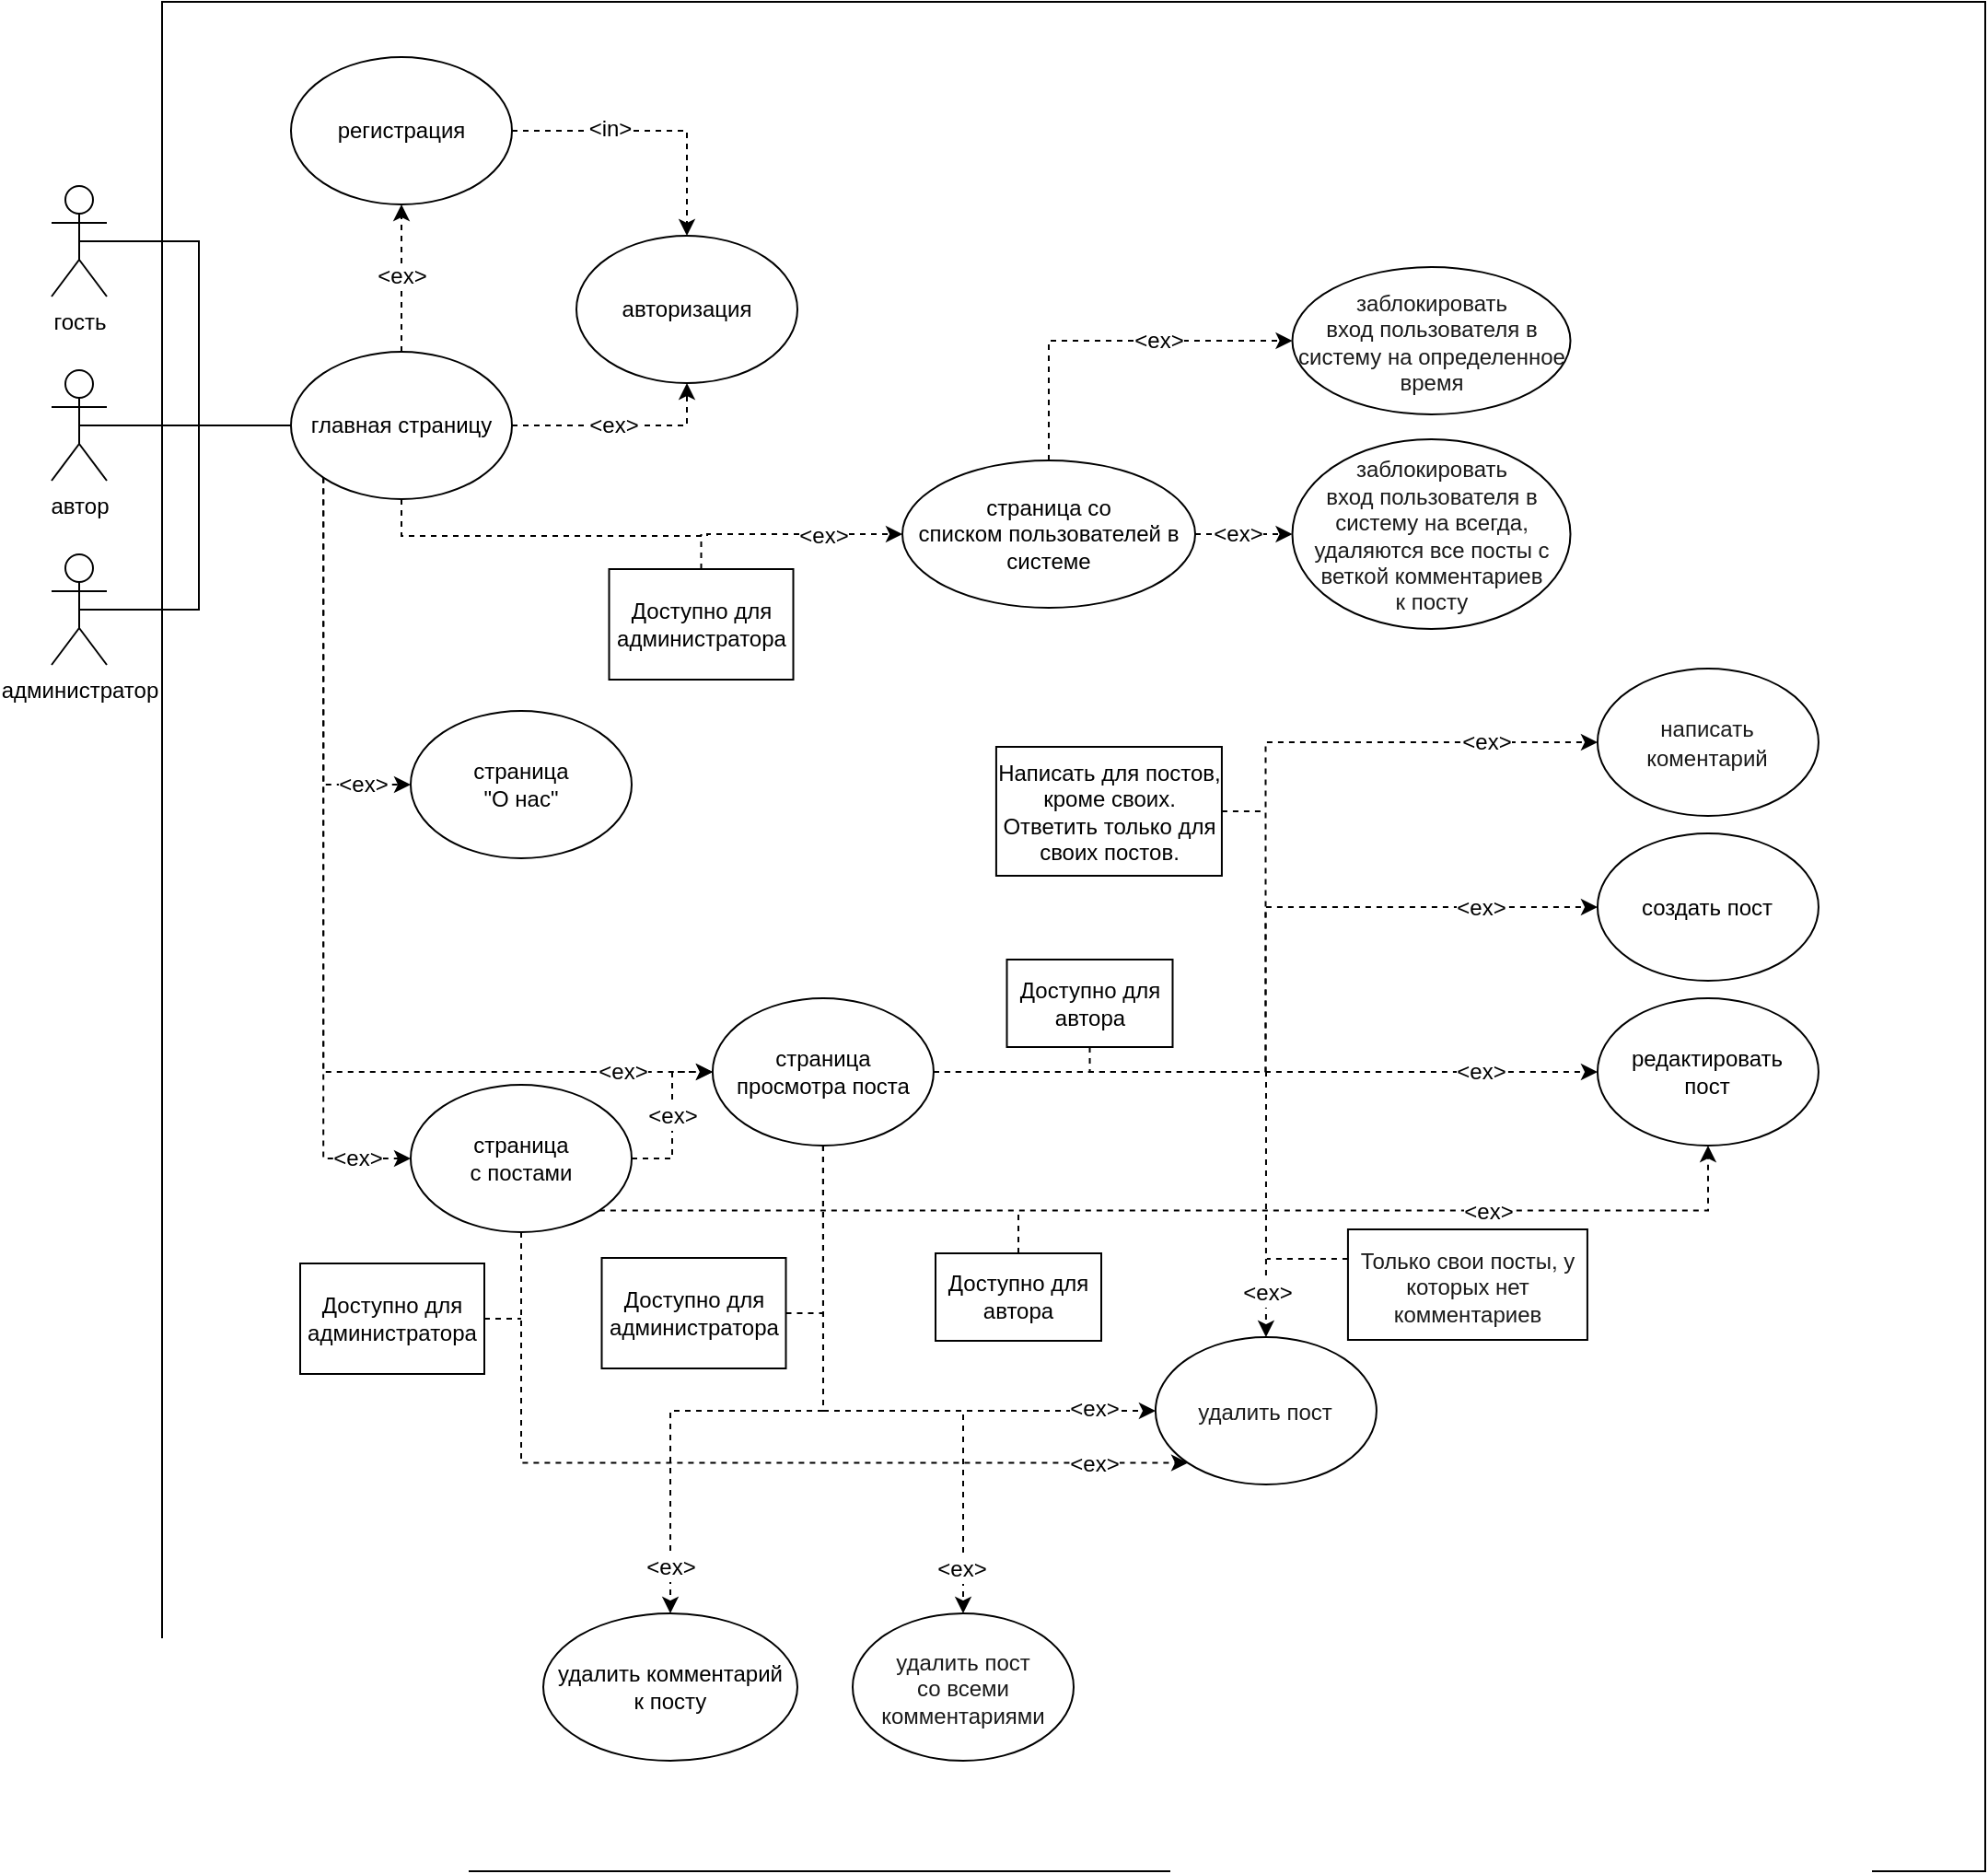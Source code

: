 <mxfile version="21.3.5" type="github">
  <diagram name="Страница 1" id="QsfnnbbEi18aQVXhpXs9">
    <mxGraphModel dx="338" dy="1146" grid="1" gridSize="10" guides="1" tooltips="1" connect="1" arrows="1" fold="1" page="1" pageScale="1" pageWidth="1654" pageHeight="1169" math="0" shadow="0">
      <root>
        <mxCell id="0" />
        <mxCell id="1" parent="0" />
        <mxCell id="bs25zcE_tGcR7g0s44O_-50" style="edgeStyle=orthogonalEdgeStyle;shape=connector;rounded=0;orthogonalLoop=1;jettySize=auto;html=1;exitX=0;exitY=1;exitDx=0;exitDy=0;entryX=0;entryY=0.5;entryDx=0;entryDy=0;dashed=1;labelBackgroundColor=default;strokeColor=default;fontFamily=Helvetica;fontSize=12;fontColor=default;endArrow=classic;movable=0;resizable=0;rotatable=0;deletable=0;editable=0;locked=1;connectable=0;" parent="1" source="bs25zcE_tGcR7g0s44O_-32" target="bs25zcE_tGcR7g0s44O_-48" edge="1">
          <mxGeometry relative="1" as="geometry" />
        </mxCell>
        <mxCell id="bs25zcE_tGcR7g0s44O_-30" value="" style="rounded=0;whiteSpace=wrap;html=1;fontFamily=Helvetica;fontSize=11;fontColor=default;movable=0;resizable=0;rotatable=0;deletable=0;editable=0;locked=1;connectable=0;" parent="1" vertex="1">
          <mxGeometry x="2016" y="77" width="990" height="1015" as="geometry" />
        </mxCell>
        <mxCell id="bs25zcE_tGcR7g0s44O_-36" style="edgeStyle=orthogonalEdgeStyle;shape=connector;rounded=0;orthogonalLoop=1;jettySize=auto;html=1;exitX=0.5;exitY=0.5;exitDx=0;exitDy=0;exitPerimeter=0;entryX=0;entryY=0.5;entryDx=0;entryDy=0;labelBackgroundColor=default;strokeColor=default;fontFamily=Helvetica;fontSize=12;fontColor=default;endArrow=none;endFill=0;movable=0;resizable=0;rotatable=0;deletable=0;editable=0;locked=1;connectable=0;" parent="1" source="bs25zcE_tGcR7g0s44O_-31" target="bs25zcE_tGcR7g0s44O_-32" edge="1">
          <mxGeometry relative="1" as="geometry" />
        </mxCell>
        <mxCell id="bs25zcE_tGcR7g0s44O_-31" value="автор" style="shape=umlActor;verticalLabelPosition=bottom;verticalAlign=top;html=1;outlineConnect=0;fontFamily=Helvetica;fontSize=12;fontColor=default;movable=0;resizable=0;rotatable=0;deletable=0;editable=0;locked=1;connectable=0;" parent="1" vertex="1">
          <mxGeometry x="1956" y="277" width="30" height="60" as="geometry" />
        </mxCell>
        <mxCell id="bs25zcE_tGcR7g0s44O_-39" style="edgeStyle=orthogonalEdgeStyle;shape=connector;rounded=0;orthogonalLoop=1;jettySize=auto;html=1;exitX=0.5;exitY=0;exitDx=0;exitDy=0;entryX=0.5;entryY=1;entryDx=0;entryDy=0;dashed=1;labelBackgroundColor=default;strokeColor=default;fontFamily=Helvetica;fontSize=12;fontColor=default;endArrow=classic;movable=0;resizable=0;rotatable=0;deletable=0;editable=0;locked=1;connectable=0;" parent="1" source="bs25zcE_tGcR7g0s44O_-32" target="bs25zcE_tGcR7g0s44O_-38" edge="1">
          <mxGeometry relative="1" as="geometry" />
        </mxCell>
        <mxCell id="OCCZzdD5ZkDFfb0S_ysj-8" value="&amp;lt;ex&amp;gt;" style="edgeLabel;html=1;align=center;verticalAlign=middle;resizable=0;points=[];fontSize=12;fontFamily=Helvetica;fontColor=default;movable=0;rotatable=0;deletable=0;editable=0;locked=1;connectable=0;" parent="bs25zcE_tGcR7g0s44O_-39" vertex="1" connectable="0">
          <mxGeometry x="-0.106" relative="1" as="geometry">
            <mxPoint y="-5" as="offset" />
          </mxGeometry>
        </mxCell>
        <mxCell id="bs25zcE_tGcR7g0s44O_-43" style="edgeStyle=orthogonalEdgeStyle;shape=connector;rounded=0;orthogonalLoop=1;jettySize=auto;html=1;exitX=1;exitY=0.5;exitDx=0;exitDy=0;entryX=0.5;entryY=1;entryDx=0;entryDy=0;dashed=1;labelBackgroundColor=default;strokeColor=default;fontFamily=Helvetica;fontSize=12;fontColor=default;endArrow=classic;movable=0;resizable=0;rotatable=0;deletable=0;editable=0;locked=1;connectable=0;" parent="1" source="bs25zcE_tGcR7g0s44O_-32" target="bs25zcE_tGcR7g0s44O_-42" edge="1">
          <mxGeometry relative="1" as="geometry" />
        </mxCell>
        <mxCell id="OCCZzdD5ZkDFfb0S_ysj-7" value="&amp;lt;ex&amp;gt;" style="edgeLabel;html=1;align=center;verticalAlign=middle;resizable=0;points=[];fontSize=12;fontFamily=Helvetica;fontColor=default;movable=0;rotatable=0;deletable=0;editable=0;locked=1;connectable=0;" parent="bs25zcE_tGcR7g0s44O_-43" vertex="1" connectable="0">
          <mxGeometry x="-0.037" relative="1" as="geometry">
            <mxPoint x="-2" as="offset" />
          </mxGeometry>
        </mxCell>
        <mxCell id="bs25zcE_tGcR7g0s44O_-52" style="edgeStyle=orthogonalEdgeStyle;shape=connector;rounded=0;orthogonalLoop=1;jettySize=auto;html=1;exitX=0;exitY=1;exitDx=0;exitDy=0;entryX=0;entryY=0.5;entryDx=0;entryDy=0;dashed=1;labelBackgroundColor=default;strokeColor=default;fontFamily=Helvetica;fontSize=12;fontColor=default;endArrow=classic;movable=0;resizable=0;rotatable=0;deletable=0;editable=0;locked=1;connectable=0;" parent="1" source="bs25zcE_tGcR7g0s44O_-32" target="bs25zcE_tGcR7g0s44O_-51" edge="1">
          <mxGeometry relative="1" as="geometry" />
        </mxCell>
        <mxCell id="OCCZzdD5ZkDFfb0S_ysj-29" value="&amp;lt;ex&amp;gt;" style="edgeLabel;html=1;align=center;verticalAlign=middle;resizable=0;points=[];fontSize=12;fontFamily=Helvetica;fontColor=default;movable=0;rotatable=0;deletable=0;editable=0;locked=1;connectable=0;" parent="bs25zcE_tGcR7g0s44O_-52" vertex="1" connectable="0">
          <mxGeometry x="0.834" y="-1" relative="1" as="geometry">
            <mxPoint x="5" y="-1" as="offset" />
          </mxGeometry>
        </mxCell>
        <mxCell id="bs25zcE_tGcR7g0s44O_-86" style="edgeStyle=orthogonalEdgeStyle;shape=connector;rounded=0;orthogonalLoop=1;jettySize=auto;html=1;exitX=0.5;exitY=1;exitDx=0;exitDy=0;entryX=0;entryY=0.5;entryDx=0;entryDy=0;dashed=1;labelBackgroundColor=default;strokeColor=default;fontFamily=Helvetica;fontSize=12;fontColor=default;endArrow=classic;movable=0;resizable=0;rotatable=0;deletable=0;editable=0;locked=1;connectable=0;" parent="1" source="bs25zcE_tGcR7g0s44O_-32" target="bs25zcE_tGcR7g0s44O_-83" edge="1">
          <mxGeometry relative="1" as="geometry" />
        </mxCell>
        <mxCell id="OCCZzdD5ZkDFfb0S_ysj-10" value="&amp;lt;ex&amp;gt;" style="edgeLabel;html=1;align=center;verticalAlign=middle;resizable=0;points=[];fontSize=12;fontFamily=Helvetica;fontColor=default;movable=0;rotatable=0;deletable=0;editable=0;locked=1;connectable=0;" parent="bs25zcE_tGcR7g0s44O_-86" vertex="1" connectable="0">
          <mxGeometry x="0.252" y="-1" relative="1" as="geometry">
            <mxPoint x="65" y="-1" as="offset" />
          </mxGeometry>
        </mxCell>
        <mxCell id="OCCZzdD5ZkDFfb0S_ysj-27" style="edgeStyle=orthogonalEdgeStyle;shape=connector;rounded=0;orthogonalLoop=1;jettySize=auto;html=1;exitX=0;exitY=1;exitDx=0;exitDy=0;entryX=0;entryY=0.5;entryDx=0;entryDy=0;dashed=1;labelBackgroundColor=default;strokeColor=default;fontFamily=Helvetica;fontSize=12;fontColor=default;endArrow=classic;movable=0;resizable=0;rotatable=0;deletable=0;editable=0;locked=1;connectable=0;" parent="1" source="bs25zcE_tGcR7g0s44O_-32" target="bs25zcE_tGcR7g0s44O_-57" edge="1">
          <mxGeometry relative="1" as="geometry">
            <mxPoint x="2151" y="604.5" as="targetPoint" />
            <Array as="points">
              <mxPoint x="2103" y="658" />
            </Array>
          </mxGeometry>
        </mxCell>
        <mxCell id="OCCZzdD5ZkDFfb0S_ysj-30" value="&amp;lt;ex&amp;gt;" style="edgeLabel;html=1;align=center;verticalAlign=middle;resizable=0;points=[];fontSize=12;fontFamily=Helvetica;fontColor=default;movable=0;rotatable=0;deletable=0;editable=0;locked=1;connectable=0;" parent="OCCZzdD5ZkDFfb0S_ysj-27" vertex="1" connectable="0">
          <mxGeometry x="0.787" relative="1" as="geometry">
            <mxPoint x="8" as="offset" />
          </mxGeometry>
        </mxCell>
        <mxCell id="OCCZzdD5ZkDFfb0S_ysj-31" style="edgeStyle=orthogonalEdgeStyle;shape=connector;rounded=0;orthogonalLoop=1;jettySize=auto;html=1;exitX=0;exitY=1;exitDx=0;exitDy=0;entryX=0;entryY=0.5;entryDx=0;entryDy=0;dashed=1;labelBackgroundColor=default;strokeColor=default;fontFamily=Helvetica;fontSize=12;fontColor=default;endArrow=classic;movable=0;resizable=0;rotatable=0;deletable=0;editable=0;locked=1;connectable=0;" parent="1" source="bs25zcE_tGcR7g0s44O_-32" target="bs25zcE_tGcR7g0s44O_-48" edge="1">
          <mxGeometry relative="1" as="geometry" />
        </mxCell>
        <mxCell id="OCCZzdD5ZkDFfb0S_ysj-32" value="&amp;lt;ex&amp;gt;" style="edgeLabel;html=1;align=center;verticalAlign=middle;resizable=0;points=[];fontSize=12;fontFamily=Helvetica;fontColor=default;movable=0;rotatable=0;deletable=0;editable=0;locked=1;connectable=0;" parent="OCCZzdD5ZkDFfb0S_ysj-31" vertex="1" connectable="0">
          <mxGeometry x="0.708" relative="1" as="geometry">
            <mxPoint x="5" as="offset" />
          </mxGeometry>
        </mxCell>
        <mxCell id="bs25zcE_tGcR7g0s44O_-32" value="&lt;font style=&quot;font-size: 12px;&quot;&gt;главная страницу&lt;/font&gt;" style="ellipse;whiteSpace=wrap;html=1;fontFamily=Helvetica;fontSize=12;fontColor=default;movable=0;resizable=0;rotatable=0;deletable=0;editable=0;locked=1;connectable=0;" parent="1" vertex="1">
          <mxGeometry x="2086" y="267" width="120" height="80" as="geometry" />
        </mxCell>
        <mxCell id="bs25zcE_tGcR7g0s44O_-35" style="edgeStyle=orthogonalEdgeStyle;shape=connector;rounded=0;orthogonalLoop=1;jettySize=auto;html=1;exitX=0.5;exitY=0.5;exitDx=0;exitDy=0;exitPerimeter=0;entryX=0;entryY=0.5;entryDx=0;entryDy=0;labelBackgroundColor=default;strokeColor=default;fontFamily=Helvetica;fontSize=12;fontColor=default;endArrow=none;endFill=0;movable=0;resizable=0;rotatable=0;deletable=0;editable=0;locked=1;connectable=0;" parent="1" source="bs25zcE_tGcR7g0s44O_-33" target="bs25zcE_tGcR7g0s44O_-32" edge="1">
          <mxGeometry relative="1" as="geometry" />
        </mxCell>
        <mxCell id="bs25zcE_tGcR7g0s44O_-33" value="гость" style="shape=umlActor;verticalLabelPosition=bottom;verticalAlign=top;html=1;outlineConnect=0;fontFamily=Helvetica;fontSize=12;fontColor=default;movable=0;resizable=0;rotatable=0;deletable=0;editable=0;locked=1;connectable=0;" parent="1" vertex="1">
          <mxGeometry x="1956" y="177" width="30" height="60" as="geometry" />
        </mxCell>
        <mxCell id="bs25zcE_tGcR7g0s44O_-37" style="edgeStyle=orthogonalEdgeStyle;shape=connector;rounded=0;orthogonalLoop=1;jettySize=auto;html=1;exitX=0.5;exitY=0.5;exitDx=0;exitDy=0;exitPerimeter=0;entryX=0;entryY=0.5;entryDx=0;entryDy=0;labelBackgroundColor=default;strokeColor=default;fontFamily=Helvetica;fontSize=12;fontColor=default;endArrow=none;endFill=0;movable=0;resizable=0;rotatable=0;deletable=0;editable=0;locked=1;connectable=0;" parent="1" source="bs25zcE_tGcR7g0s44O_-34" target="bs25zcE_tGcR7g0s44O_-32" edge="1">
          <mxGeometry relative="1" as="geometry" />
        </mxCell>
        <mxCell id="bs25zcE_tGcR7g0s44O_-34" value="администратор" style="shape=umlActor;verticalLabelPosition=bottom;verticalAlign=top;html=1;outlineConnect=0;fontFamily=Helvetica;fontSize=12;fontColor=default;movable=0;resizable=0;rotatable=0;deletable=0;editable=0;locked=1;connectable=0;" parent="1" vertex="1">
          <mxGeometry x="1956" y="377" width="30" height="60" as="geometry" />
        </mxCell>
        <mxCell id="bs25zcE_tGcR7g0s44O_-46" style="edgeStyle=orthogonalEdgeStyle;shape=connector;rounded=0;orthogonalLoop=1;jettySize=auto;html=1;exitX=1;exitY=0.5;exitDx=0;exitDy=0;entryX=0.5;entryY=0;entryDx=0;entryDy=0;dashed=1;labelBackgroundColor=default;strokeColor=default;fontFamily=Helvetica;fontSize=12;fontColor=default;endArrow=classic;movable=0;resizable=0;rotatable=0;deletable=0;editable=0;locked=1;connectable=0;" parent="1" source="bs25zcE_tGcR7g0s44O_-38" target="bs25zcE_tGcR7g0s44O_-42" edge="1">
          <mxGeometry relative="1" as="geometry" />
        </mxCell>
        <mxCell id="OCCZzdD5ZkDFfb0S_ysj-9" value="&amp;lt;in&amp;gt;" style="edgeLabel;html=1;align=center;verticalAlign=middle;resizable=0;points=[];fontSize=12;fontFamily=Helvetica;fontColor=default;movable=0;rotatable=0;deletable=0;editable=0;locked=1;connectable=0;" parent="bs25zcE_tGcR7g0s44O_-46" vertex="1" connectable="0">
          <mxGeometry x="-0.31" y="1" relative="1" as="geometry">
            <mxPoint as="offset" />
          </mxGeometry>
        </mxCell>
        <mxCell id="bs25zcE_tGcR7g0s44O_-38" value="регистрация" style="ellipse;whiteSpace=wrap;html=1;fontFamily=Helvetica;fontSize=12;fontColor=default;movable=0;resizable=0;rotatable=0;deletable=0;editable=0;locked=1;connectable=0;" parent="1" vertex="1">
          <mxGeometry x="2086" y="107" width="120" height="80" as="geometry" />
        </mxCell>
        <mxCell id="bs25zcE_tGcR7g0s44O_-42" value="авторизация" style="ellipse;whiteSpace=wrap;html=1;fontFamily=Helvetica;fontSize=12;fontColor=default;movable=0;resizable=0;rotatable=0;deletable=0;editable=0;locked=1;connectable=0;" parent="1" vertex="1">
          <mxGeometry x="2241" y="204" width="120" height="80" as="geometry" />
        </mxCell>
        <mxCell id="bs25zcE_tGcR7g0s44O_-48" value="&lt;font style=&quot;font-size: 12px;&quot;&gt;страница&lt;br style=&quot;font-size: 12px;&quot;&gt;&quot;О нас&quot;&lt;/font&gt;" style="ellipse;whiteSpace=wrap;html=1;fontFamily=Helvetica;fontSize=12;fontColor=default;fillColor=#FFFFFF;movable=0;resizable=0;rotatable=0;deletable=0;editable=0;locked=1;connectable=0;" parent="1" vertex="1">
          <mxGeometry x="2151" y="462" width="120" height="80" as="geometry" />
        </mxCell>
        <mxCell id="bs25zcE_tGcR7g0s44O_-159" style="edgeStyle=orthogonalEdgeStyle;shape=connector;rounded=0;orthogonalLoop=1;jettySize=auto;html=1;exitX=1;exitY=0.5;exitDx=0;exitDy=0;dashed=1;labelBackgroundColor=default;strokeColor=default;fontFamily=Helvetica;fontSize=11;fontColor=default;endArrow=classic;entryX=0;entryY=0.5;entryDx=0;entryDy=0;movable=0;resizable=0;rotatable=0;deletable=0;editable=0;locked=1;connectable=0;" parent="1" source="bs25zcE_tGcR7g0s44O_-51" target="bs25zcE_tGcR7g0s44O_-57" edge="1">
          <mxGeometry relative="1" as="geometry">
            <mxPoint x="2294.96" y="698.5" as="targetPoint" />
          </mxGeometry>
        </mxCell>
        <mxCell id="OCCZzdD5ZkDFfb0S_ysj-13" value="&amp;lt;ex&amp;gt;" style="edgeLabel;html=1;align=center;verticalAlign=middle;resizable=0;points=[];fontSize=12;fontFamily=Helvetica;fontColor=default;movable=0;rotatable=0;deletable=0;editable=0;locked=1;connectable=0;" parent="bs25zcE_tGcR7g0s44O_-159" vertex="1" connectable="0">
          <mxGeometry x="-0.155" relative="1" as="geometry">
            <mxPoint y="-7" as="offset" />
          </mxGeometry>
        </mxCell>
        <mxCell id="OCCZzdD5ZkDFfb0S_ysj-42" style="edgeStyle=orthogonalEdgeStyle;shape=connector;rounded=0;orthogonalLoop=1;jettySize=auto;html=1;exitX=0.5;exitY=1;exitDx=0;exitDy=0;entryX=0;entryY=0.5;entryDx=0;entryDy=0;dashed=1;labelBackgroundColor=default;strokeColor=default;fontFamily=Helvetica;fontSize=12;fontColor=default;endArrow=classic;movable=0;resizable=0;rotatable=0;deletable=0;editable=0;locked=1;connectable=0;" parent="1" source="bs25zcE_tGcR7g0s44O_-57" target="bs25zcE_tGcR7g0s44O_-62" edge="1">
          <mxGeometry relative="1" as="geometry" />
        </mxCell>
        <mxCell id="OCCZzdD5ZkDFfb0S_ysj-43" value="&amp;lt;ex&amp;gt;" style="edgeLabel;html=1;align=center;verticalAlign=middle;resizable=0;points=[];fontSize=12;fontFamily=Helvetica;fontColor=default;movable=0;rotatable=0;deletable=0;editable=0;locked=1;connectable=0;" parent="OCCZzdD5ZkDFfb0S_ysj-42" vertex="1" connectable="0">
          <mxGeometry x="0.779" y="1" relative="1" as="geometry">
            <mxPoint x="2" as="offset" />
          </mxGeometry>
        </mxCell>
        <mxCell id="OCCZzdD5ZkDFfb0S_ysj-55" style="edgeStyle=orthogonalEdgeStyle;shape=connector;rounded=0;orthogonalLoop=1;jettySize=auto;html=1;exitX=1;exitY=1;exitDx=0;exitDy=0;entryX=0.5;entryY=1;entryDx=0;entryDy=0;dashed=1;labelBackgroundColor=default;strokeColor=default;fontFamily=Helvetica;fontSize=12;fontColor=default;endArrow=classic;movable=0;resizable=0;rotatable=0;deletable=0;editable=0;locked=1;connectable=0;" parent="1" source="bs25zcE_tGcR7g0s44O_-51" target="bs25zcE_tGcR7g0s44O_-152" edge="1">
          <mxGeometry relative="1" as="geometry" />
        </mxCell>
        <mxCell id="OCCZzdD5ZkDFfb0S_ysj-63" value="&amp;lt;ex&amp;gt;" style="edgeLabel;html=1;align=center;verticalAlign=middle;resizable=0;points=[];fontSize=12;fontFamily=Helvetica;fontColor=default;movable=0;rotatable=0;deletable=0;editable=0;locked=1;connectable=0;" parent="OCCZzdD5ZkDFfb0S_ysj-55" vertex="1" connectable="0">
          <mxGeometry x="0.514" relative="1" as="geometry">
            <mxPoint as="offset" />
          </mxGeometry>
        </mxCell>
        <mxCell id="OCCZzdD5ZkDFfb0S_ysj-88" style="edgeStyle=orthogonalEdgeStyle;shape=connector;rounded=0;orthogonalLoop=1;jettySize=auto;html=1;exitX=0.5;exitY=1;exitDx=0;exitDy=0;entryX=0;entryY=1;entryDx=0;entryDy=0;dashed=1;labelBackgroundColor=default;strokeColor=default;fontFamily=Helvetica;fontSize=12;fontColor=default;endArrow=classic;movable=0;resizable=0;rotatable=0;deletable=0;editable=0;locked=1;connectable=0;" parent="1" source="bs25zcE_tGcR7g0s44O_-51" target="bs25zcE_tGcR7g0s44O_-62" edge="1">
          <mxGeometry relative="1" as="geometry">
            <Array as="points">
              <mxPoint x="2211" y="870" />
            </Array>
          </mxGeometry>
        </mxCell>
        <mxCell id="OCCZzdD5ZkDFfb0S_ysj-89" value="&amp;lt;ex&amp;gt;" style="edgeLabel;html=1;align=center;verticalAlign=middle;resizable=0;points=[];fontSize=12;fontFamily=Helvetica;fontColor=default;movable=0;rotatable=0;deletable=0;editable=0;locked=1;connectable=0;" parent="OCCZzdD5ZkDFfb0S_ysj-88" vertex="1" connectable="0">
          <mxGeometry x="0.789" relative="1" as="geometry">
            <mxPoint as="offset" />
          </mxGeometry>
        </mxCell>
        <mxCell id="bs25zcE_tGcR7g0s44O_-51" value="&lt;font style=&quot;font-size: 12px;&quot;&gt;страница&lt;br&gt;с постами&lt;/font&gt;" style="ellipse;whiteSpace=wrap;html=1;fontFamily=Helvetica;fontSize=12;fontColor=default;fillColor=#FFFFFF;movable=0;resizable=0;rotatable=0;deletable=0;editable=0;locked=1;connectable=0;" parent="1" vertex="1">
          <mxGeometry x="2151" y="665" width="120" height="80" as="geometry" />
        </mxCell>
        <mxCell id="OCCZzdD5ZkDFfb0S_ysj-22" style="edgeStyle=orthogonalEdgeStyle;shape=connector;rounded=0;orthogonalLoop=1;jettySize=auto;html=1;exitX=0.5;exitY=1;exitDx=0;exitDy=0;entryX=0.5;entryY=0;entryDx=0;entryDy=0;dashed=1;labelBackgroundColor=default;strokeColor=default;fontFamily=Helvetica;fontSize=12;fontColor=default;endArrow=classic;movable=0;resizable=0;rotatable=0;deletable=0;editable=0;locked=1;connectable=0;" parent="1" source="bs25zcE_tGcR7g0s44O_-57" target="bs25zcE_tGcR7g0s44O_-98" edge="1">
          <mxGeometry relative="1" as="geometry">
            <Array as="points">
              <mxPoint x="2375" y="842" />
              <mxPoint x="2292" y="842" />
            </Array>
          </mxGeometry>
        </mxCell>
        <mxCell id="OCCZzdD5ZkDFfb0S_ysj-25" value="&amp;lt;ex&amp;gt;" style="edgeLabel;html=1;align=center;verticalAlign=middle;resizable=0;points=[];fontSize=12;fontFamily=Helvetica;fontColor=default;movable=0;rotatable=0;deletable=0;editable=0;locked=1;connectable=0;" parent="OCCZzdD5ZkDFfb0S_ysj-22" vertex="1" connectable="0">
          <mxGeometry x="0.43" relative="1" as="geometry">
            <mxPoint y="71" as="offset" />
          </mxGeometry>
        </mxCell>
        <mxCell id="OCCZzdD5ZkDFfb0S_ysj-44" style="edgeStyle=orthogonalEdgeStyle;shape=connector;rounded=0;orthogonalLoop=1;jettySize=auto;html=1;exitX=1;exitY=0.5;exitDx=0;exitDy=0;entryX=0;entryY=0.5;entryDx=0;entryDy=0;dashed=1;labelBackgroundColor=default;strokeColor=default;fontFamily=Helvetica;fontSize=12;fontColor=default;endArrow=classic;movable=0;resizable=0;rotatable=0;deletable=0;editable=0;locked=1;connectable=0;" parent="1" source="bs25zcE_tGcR7g0s44O_-57" target="bs25zcE_tGcR7g0s44O_-61" edge="1">
          <mxGeometry relative="1" as="geometry" />
        </mxCell>
        <mxCell id="OCCZzdD5ZkDFfb0S_ysj-45" value="&amp;lt;ex&amp;gt;" style="edgeLabel;html=1;align=center;verticalAlign=middle;resizable=0;points=[];fontSize=12;fontFamily=Helvetica;fontColor=default;movable=0;rotatable=0;deletable=0;editable=0;locked=1;connectable=0;" parent="OCCZzdD5ZkDFfb0S_ysj-44" vertex="1" connectable="0">
          <mxGeometry x="0.718" y="1" relative="1" as="geometry">
            <mxPoint y="1" as="offset" />
          </mxGeometry>
        </mxCell>
        <mxCell id="OCCZzdD5ZkDFfb0S_ysj-48" style="edgeStyle=orthogonalEdgeStyle;shape=connector;rounded=0;orthogonalLoop=1;jettySize=auto;html=1;exitX=1;exitY=0.5;exitDx=0;exitDy=0;entryX=0;entryY=0.5;entryDx=0;entryDy=0;dashed=1;labelBackgroundColor=default;strokeColor=default;fontFamily=Helvetica;fontSize=12;fontColor=default;endArrow=classic;movable=0;resizable=0;rotatable=0;deletable=0;editable=0;locked=1;connectable=0;" parent="1" source="bs25zcE_tGcR7g0s44O_-57" target="bs25zcE_tGcR7g0s44O_-152" edge="1">
          <mxGeometry relative="1" as="geometry" />
        </mxCell>
        <mxCell id="OCCZzdD5ZkDFfb0S_ysj-62" value="&amp;lt;ex&amp;gt;" style="edgeLabel;html=1;align=center;verticalAlign=middle;resizable=0;points=[];fontSize=12;fontFamily=Helvetica;fontColor=default;movable=0;rotatable=0;deletable=0;editable=0;locked=1;connectable=0;" parent="OCCZzdD5ZkDFfb0S_ysj-48" vertex="1" connectable="0">
          <mxGeometry x="0.646" relative="1" as="geometry">
            <mxPoint as="offset" />
          </mxGeometry>
        </mxCell>
        <mxCell id="OCCZzdD5ZkDFfb0S_ysj-49" style="edgeStyle=orthogonalEdgeStyle;shape=connector;rounded=0;orthogonalLoop=1;jettySize=auto;html=1;exitX=1;exitY=0.5;exitDx=0;exitDy=0;entryX=0;entryY=0.5;entryDx=0;entryDy=0;dashed=1;labelBackgroundColor=default;strokeColor=default;fontFamily=Helvetica;fontSize=12;fontColor=default;endArrow=classic;movable=0;resizable=0;rotatable=0;deletable=0;editable=0;locked=1;connectable=0;" parent="1" source="bs25zcE_tGcR7g0s44O_-57" target="bs25zcE_tGcR7g0s44O_-66" edge="1">
          <mxGeometry relative="1" as="geometry" />
        </mxCell>
        <mxCell id="OCCZzdD5ZkDFfb0S_ysj-61" value="&amp;lt;ex&amp;gt;" style="edgeLabel;html=1;align=center;verticalAlign=middle;resizable=0;points=[];fontSize=12;fontFamily=Helvetica;fontColor=default;movable=0;rotatable=0;deletable=0;editable=0;locked=1;connectable=0;" parent="OCCZzdD5ZkDFfb0S_ysj-49" vertex="1" connectable="0">
          <mxGeometry x="0.773" relative="1" as="geometry">
            <mxPoint as="offset" />
          </mxGeometry>
        </mxCell>
        <mxCell id="OCCZzdD5ZkDFfb0S_ysj-94" style="edgeStyle=orthogonalEdgeStyle;shape=connector;rounded=0;orthogonalLoop=1;jettySize=auto;html=1;exitX=0.5;exitY=1;exitDx=0;exitDy=0;entryX=0.5;entryY=0;entryDx=0;entryDy=0;dashed=1;labelBackgroundColor=default;strokeColor=default;fontFamily=Helvetica;fontSize=12;fontColor=default;endArrow=classic;movable=0;resizable=0;rotatable=0;deletable=0;editable=0;locked=1;connectable=0;" parent="1" source="bs25zcE_tGcR7g0s44O_-57" target="bs25zcE_tGcR7g0s44O_-97" edge="1">
          <mxGeometry relative="1" as="geometry">
            <Array as="points">
              <mxPoint x="2375" y="842" />
              <mxPoint x="2451" y="842" />
            </Array>
          </mxGeometry>
        </mxCell>
        <mxCell id="OCCZzdD5ZkDFfb0S_ysj-95" value="&amp;lt;ex&amp;gt;" style="edgeLabel;html=1;align=center;verticalAlign=middle;resizable=0;points=[];fontSize=12;fontFamily=Helvetica;fontColor=default;movable=0;rotatable=0;deletable=0;editable=0;locked=1;connectable=0;" parent="OCCZzdD5ZkDFfb0S_ysj-94" vertex="1" connectable="0">
          <mxGeometry x="0.84" y="-1" relative="1" as="geometry">
            <mxPoint y="2" as="offset" />
          </mxGeometry>
        </mxCell>
        <mxCell id="bs25zcE_tGcR7g0s44O_-57" value="&lt;font style=&quot;font-size: 12px;&quot;&gt;страница&lt;br&gt;просмотра поста&lt;/font&gt;" style="ellipse;whiteSpace=wrap;html=1;fontFamily=Helvetica;fontSize=12;fontColor=default;movable=0;resizable=0;rotatable=0;deletable=0;editable=0;locked=1;connectable=0;" parent="1" vertex="1">
          <mxGeometry x="2314.96" y="618" width="120" height="80" as="geometry" />
        </mxCell>
        <mxCell id="bs25zcE_tGcR7g0s44O_-82" value="&lt;div style=&quot;color: rgb(26, 26, 26); font-family: &amp;quot;YS Text&amp;quot;, &amp;quot;Helvetica Neue&amp;quot;, Helvetica, Arial, sans-serif; font-size: 12px;&quot;&gt;&lt;font style=&quot;font-size: 12px;&quot;&gt;заблокировать&lt;/font&gt;&lt;/div&gt;&lt;div style=&quot;color: rgb(26, 26, 26); font-family: &amp;quot;YS Text&amp;quot;, &amp;quot;Helvetica Neue&amp;quot;, Helvetica, Arial, sans-serif; font-size: 12px;&quot;&gt;&lt;font style=&quot;font-size: 12px;&quot;&gt;вход пользователя в&lt;/font&gt;&lt;/div&gt;&lt;div style=&quot;color: rgb(26, 26, 26); font-family: &amp;quot;YS Text&amp;quot;, &amp;quot;Helvetica Neue&amp;quot;, Helvetica, Arial, sans-serif; font-size: 12px;&quot;&gt;&lt;font style=&quot;font-size: 12px;&quot;&gt;систему на определенное время&lt;/font&gt;&lt;/div&gt;" style="ellipse;whiteSpace=wrap;html=1;align=center;fillColor=#FFFFFF;fontSize=12;movable=0;resizable=0;rotatable=0;deletable=0;editable=0;locked=1;connectable=0;" parent="1" vertex="1">
          <mxGeometry x="2629.75" y="221" width="151" height="80" as="geometry" />
        </mxCell>
        <mxCell id="bs25zcE_tGcR7g0s44O_-88" style="edgeStyle=orthogonalEdgeStyle;shape=connector;rounded=0;orthogonalLoop=1;jettySize=auto;html=1;exitX=1;exitY=0.5;exitDx=0;exitDy=0;entryX=0;entryY=0.5;entryDx=0;entryDy=0;dashed=1;labelBackgroundColor=default;strokeColor=default;fontFamily=Helvetica;fontSize=12;fontColor=default;endArrow=classic;movable=0;resizable=0;rotatable=0;deletable=0;editable=0;locked=1;connectable=0;" parent="1" source="bs25zcE_tGcR7g0s44O_-83" target="bs25zcE_tGcR7g0s44O_-85" edge="1">
          <mxGeometry relative="1" as="geometry" />
        </mxCell>
        <mxCell id="OCCZzdD5ZkDFfb0S_ysj-12" value="&amp;lt;ex&amp;gt;" style="edgeLabel;html=1;align=center;verticalAlign=middle;resizable=0;points=[];fontSize=12;fontFamily=Helvetica;fontColor=default;movable=0;rotatable=0;deletable=0;editable=0;locked=1;connectable=0;" parent="bs25zcE_tGcR7g0s44O_-88" vertex="1" connectable="0">
          <mxGeometry x="0.186" relative="1" as="geometry">
            <mxPoint x="-9" as="offset" />
          </mxGeometry>
        </mxCell>
        <mxCell id="bs25zcE_tGcR7g0s44O_-89" style="edgeStyle=orthogonalEdgeStyle;shape=connector;rounded=0;orthogonalLoop=1;jettySize=auto;html=1;exitX=0.5;exitY=0;exitDx=0;exitDy=0;entryX=0;entryY=0.5;entryDx=0;entryDy=0;dashed=1;labelBackgroundColor=default;strokeColor=default;fontFamily=Helvetica;fontSize=12;fontColor=default;endArrow=classic;movable=0;resizable=0;rotatable=0;deletable=0;editable=0;locked=1;connectable=0;" parent="1" source="bs25zcE_tGcR7g0s44O_-83" target="bs25zcE_tGcR7g0s44O_-82" edge="1">
          <mxGeometry relative="1" as="geometry" />
        </mxCell>
        <mxCell id="OCCZzdD5ZkDFfb0S_ysj-11" value="&amp;lt;ex&amp;gt;" style="edgeLabel;html=1;align=center;verticalAlign=middle;resizable=0;points=[];fontSize=12;fontFamily=Helvetica;fontColor=default;movable=0;rotatable=0;deletable=0;editable=0;locked=1;connectable=0;" parent="bs25zcE_tGcR7g0s44O_-89" vertex="1" connectable="0">
          <mxGeometry x="0.276" y="-2" relative="1" as="geometry">
            <mxPoint x="-2" y="-2" as="offset" />
          </mxGeometry>
        </mxCell>
        <mxCell id="bs25zcE_tGcR7g0s44O_-83" value="страница со&lt;br&gt;списком пользователей в системе" style="ellipse;whiteSpace=wrap;html=1;fillColor=#FFFFFF;fontSize=12;movable=0;resizable=0;rotatable=0;deletable=0;editable=0;locked=1;connectable=0;" parent="1" vertex="1">
          <mxGeometry x="2418" y="326" width="159" height="80" as="geometry" />
        </mxCell>
        <mxCell id="bs25zcE_tGcR7g0s44O_-85" value="&lt;div style=&quot;color: rgb(26, 26, 26); font-family: &amp;quot;YS Text&amp;quot;, &amp;quot;Helvetica Neue&amp;quot;, Helvetica, Arial, sans-serif; font-size: 12px;&quot;&gt;&lt;font style=&quot;font-size: 12px;&quot;&gt;заблокировать&lt;/font&gt;&lt;/div&gt;&lt;div style=&quot;color: rgb(26, 26, 26); font-family: &amp;quot;YS Text&amp;quot;, &amp;quot;Helvetica Neue&amp;quot;, Helvetica, Arial, sans-serif; font-size: 12px;&quot;&gt;&lt;font style=&quot;font-size: 12px;&quot;&gt;вход пользователя в&lt;/font&gt;&lt;/div&gt;&lt;div style=&quot;color: rgb(26, 26, 26); font-family: &amp;quot;YS Text&amp;quot;, &amp;quot;Helvetica Neue&amp;quot;, Helvetica, Arial, sans-serif; font-size: 12px;&quot;&gt;&lt;font style=&quot;font-size: 12px;&quot;&gt;систему на всегда, у&lt;/font&gt;&lt;font style=&quot;background-color: initial; border-color: var(--border-color);&quot;&gt;даляются все посты&amp;nbsp;&lt;/font&gt;с веткой комментариев&lt;/div&gt;&lt;div style=&quot;border-color: var(--border-color); color: rgb(26, 26, 26); font-family: &amp;quot;YS Text&amp;quot;, &amp;quot;Helvetica Neue&amp;quot;, Helvetica, Arial, sans-serif;&quot;&gt;&lt;span style=&quot;border-color: var(--border-color); background-color: initial;&quot;&gt;к посту&lt;/span&gt;&lt;/div&gt;" style="ellipse;whiteSpace=wrap;html=1;align=center;fillColor=#FFFFFF;fontSize=12;movable=0;resizable=0;rotatable=0;deletable=0;editable=0;locked=1;connectable=0;" parent="1" vertex="1">
          <mxGeometry x="2629.75" y="314.5" width="151" height="103" as="geometry" />
        </mxCell>
        <mxCell id="bs25zcE_tGcR7g0s44O_-97" value="&lt;div style=&quot;color: rgb(26, 26, 26); font-family: &amp;quot;YS Text&amp;quot;, &amp;quot;Helvetica Neue&amp;quot;, Helvetica, Arial, sans-serif; font-size: 12px;&quot;&gt;&lt;font style=&quot;font-size: 12px;&quot;&gt;удалить&amp;nbsp;&lt;/font&gt;&lt;span style=&quot;background-color: initial;&quot;&gt;пост&lt;/span&gt;&lt;/div&gt;&lt;div style=&quot;color: rgb(26, 26, 26); font-family: &amp;quot;YS Text&amp;quot;, &amp;quot;Helvetica Neue&amp;quot;, Helvetica, Arial, sans-serif; font-size: 12px;&quot;&gt;&lt;span style=&quot;background-color: initial;&quot;&gt;со всеми комментариями&lt;/span&gt;&lt;/div&gt;" style="ellipse;whiteSpace=wrap;html=1;align=center;fillColor=#FFFFFF;fontSize=12;movable=0;resizable=0;rotatable=0;deletable=0;editable=0;locked=1;connectable=0;" parent="1" vertex="1">
          <mxGeometry x="2391" y="952" width="120" height="80" as="geometry" />
        </mxCell>
        <mxCell id="bs25zcE_tGcR7g0s44O_-98" value="удалить комментарий&lt;br&gt;к посту" style="ellipse;whiteSpace=wrap;html=1;fillColor=#FFFFFF;fontSize=12;movable=0;resizable=0;rotatable=0;deletable=0;editable=0;locked=1;connectable=0;" parent="1" vertex="1">
          <mxGeometry x="2223" y="952" width="138" height="80" as="geometry" />
        </mxCell>
        <mxCell id="bs25zcE_tGcR7g0s44O_-61" value="создать пост" style="ellipse;whiteSpace=wrap;html=1;fillColor=#FFFFFF;fontSize=12;movable=0;resizable=0;rotatable=0;deletable=0;editable=0;locked=1;connectable=0;" parent="1" vertex="1">
          <mxGeometry x="2795.48" y="528.5" width="120" height="80" as="geometry" />
        </mxCell>
        <mxCell id="bs25zcE_tGcR7g0s44O_-62" value="&lt;div style=&quot;color: rgb(26, 26, 26); font-family: &amp;quot;YS Text&amp;quot;, &amp;quot;Helvetica Neue&amp;quot;, Helvetica, Arial, sans-serif; font-size: 12px;&quot;&gt;&lt;font style=&quot;font-size: 12px;&quot;&gt;удалить пост&lt;/font&gt;&lt;/div&gt;" style="ellipse;whiteSpace=wrap;html=1;align=center;fillColor=#FFFFFF;fontSize=12;movable=0;resizable=0;rotatable=0;deletable=0;editable=0;locked=1;connectable=0;" parent="1" vertex="1">
          <mxGeometry x="2555.46" y="802" width="120" height="80" as="geometry" />
        </mxCell>
        <mxCell id="bs25zcE_tGcR7g0s44O_-71" style="edgeStyle=orthogonalEdgeStyle;shape=connector;rounded=0;orthogonalLoop=1;jettySize=auto;html=1;exitX=1;exitY=0.5;exitDx=0;exitDy=0;entryX=0.5;entryY=0;entryDx=0;entryDy=0;dashed=1;labelBackgroundColor=default;strokeColor=default;fontFamily=Helvetica;fontSize=12;fontColor=default;endArrow=classic;movable=0;resizable=0;rotatable=0;deletable=0;editable=0;locked=1;connectable=0;" parent="1" source="bs25zcE_tGcR7g0s44O_-57" target="bs25zcE_tGcR7g0s44O_-62" edge="1">
          <mxGeometry relative="1" as="geometry">
            <mxPoint x="2729.201" y="713.388" as="sourcePoint" />
          </mxGeometry>
        </mxCell>
        <mxCell id="OCCZzdD5ZkDFfb0S_ysj-19" value="&amp;lt;ex&amp;gt;" style="edgeLabel;html=1;align=center;verticalAlign=middle;resizable=0;points=[];fontSize=12;fontFamily=Helvetica;fontColor=default;movable=0;rotatable=0;deletable=0;editable=0;locked=1;connectable=0;" parent="bs25zcE_tGcR7g0s44O_-71" vertex="1" connectable="0">
          <mxGeometry x="0.281" y="-1" relative="1" as="geometry">
            <mxPoint x="1" y="92" as="offset" />
          </mxGeometry>
        </mxCell>
        <mxCell id="bs25zcE_tGcR7g0s44O_-66" value="&lt;font face=&quot;YS Text, Helvetica Neue, Helvetica, Arial, sans-serif&quot; color=&quot;#1a1a1a&quot;&gt;написать коментарий&lt;/font&gt;" style="ellipse;whiteSpace=wrap;html=1;fontFamily=Helvetica;fontSize=12;fontColor=default;fillColor=#FFFFFF;movable=0;resizable=0;rotatable=0;deletable=0;editable=0;locked=1;connectable=0;" parent="1" vertex="1">
          <mxGeometry x="2795.48" y="439" width="120" height="80" as="geometry" />
        </mxCell>
        <mxCell id="bs25zcE_tGcR7g0s44O_-152" value="&lt;font style=&quot;font-size: 12px;&quot;&gt;редактировать&lt;br&gt;пост&lt;/font&gt;" style="ellipse;whiteSpace=wrap;html=1;fontFamily=Helvetica;fontSize=11;fontColor=default;movable=0;resizable=0;rotatable=0;deletable=0;editable=0;locked=1;connectable=0;" parent="1" vertex="1">
          <mxGeometry x="2795.48" y="618" width="120" height="80" as="geometry" />
        </mxCell>
        <mxCell id="OCCZzdD5ZkDFfb0S_ysj-56" value="" style="group;movable=0;resizable=0;rotatable=0;deletable=0;editable=0;locked=1;connectable=0;" parent="1" vertex="1" connectable="0">
          <mxGeometry x="2615.96" y="743.5" width="174" height="60" as="geometry" />
        </mxCell>
        <mxCell id="bs25zcE_tGcR7g0s44O_-148" style="edgeStyle=orthogonalEdgeStyle;shape=connector;rounded=0;orthogonalLoop=1;jettySize=auto;html=1;exitX=0;exitY=0.5;exitDx=0;exitDy=0;dashed=1;labelBackgroundColor=default;strokeColor=default;fontFamily=Helvetica;fontSize=11;fontColor=default;endArrow=none;endFill=0;movable=0;resizable=0;rotatable=0;deletable=0;editable=0;locked=1;connectable=0;" parent="OCCZzdD5ZkDFfb0S_ysj-56" edge="1">
          <mxGeometry relative="1" as="geometry">
            <mxPoint y="16" as="targetPoint" />
            <mxPoint x="44" y="16" as="sourcePoint" />
          </mxGeometry>
        </mxCell>
        <mxCell id="bs25zcE_tGcR7g0s44O_-64" value="&lt;div style=&quot;border-color: var(--border-color); font-size: 12px; color: rgb(26, 26, 26); font-family: &amp;quot;YS Text&amp;quot;, &amp;quot;Helvetica Neue&amp;quot;, Helvetica, Arial, sans-serif;&quot;&gt;&lt;font style=&quot;border-color: var(--border-color); font-size: 12px;&quot;&gt;Только&amp;nbsp;&lt;/font&gt;&lt;span style=&quot;background-color: initial;&quot;&gt;свои посты, у которых нет комментариев&lt;/span&gt;&lt;/div&gt;" style="rounded=0;whiteSpace=wrap;html=1;fontFamily=Helvetica;fontSize=12;fontColor=default;fillColor=#FFFFFF;movable=0;resizable=0;rotatable=0;deletable=0;editable=0;locked=1;connectable=0;" parent="OCCZzdD5ZkDFfb0S_ysj-56" vertex="1">
          <mxGeometry x="44" width="130" height="60" as="geometry" />
        </mxCell>
        <mxCell id="OCCZzdD5ZkDFfb0S_ysj-73" value="" style="group;movable=0;resizable=0;rotatable=0;deletable=0;editable=0;locked=1;connectable=0;" parent="1" vertex="1" connectable="0">
          <mxGeometry x="2258.75" y="366" width="100" height="79" as="geometry" />
        </mxCell>
        <mxCell id="OCCZzdD5ZkDFfb0S_ysj-72" style="edgeStyle=orthogonalEdgeStyle;shape=connector;rounded=0;orthogonalLoop=1;jettySize=auto;html=1;exitX=0.5;exitY=0;exitDx=0;exitDy=0;dashed=1;labelBackgroundColor=default;strokeColor=default;fontFamily=Helvetica;fontSize=12;fontColor=default;endArrow=none;endFill=0;movable=0;resizable=0;rotatable=0;deletable=0;editable=0;locked=1;connectable=0;" parent="OCCZzdD5ZkDFfb0S_ysj-73" source="bs25zcE_tGcR7g0s44O_-87" edge="1">
          <mxGeometry relative="1" as="geometry">
            <mxPoint x="50" as="targetPoint" />
          </mxGeometry>
        </mxCell>
        <mxCell id="bs25zcE_tGcR7g0s44O_-87" value="Доступно для администратора" style="rounded=0;whiteSpace=wrap;html=1;fontFamily=Helvetica;fontSize=12;fontColor=default;movable=0;resizable=0;rotatable=0;deletable=0;editable=0;locked=1;connectable=0;" parent="OCCZzdD5ZkDFfb0S_ysj-73" vertex="1">
          <mxGeometry y="19" width="100" height="60" as="geometry" />
        </mxCell>
        <mxCell id="OCCZzdD5ZkDFfb0S_ysj-75" value="" style="group;movable=0;resizable=0;rotatable=0;deletable=0;editable=0;locked=1;connectable=0;" parent="1" vertex="1" connectable="0">
          <mxGeometry x="2474.75" y="597" width="90" height="61" as="geometry" />
        </mxCell>
        <mxCell id="OCCZzdD5ZkDFfb0S_ysj-74" style="edgeStyle=orthogonalEdgeStyle;shape=connector;rounded=0;orthogonalLoop=1;jettySize=auto;html=1;exitX=0.5;exitY=1;exitDx=0;exitDy=0;dashed=1;labelBackgroundColor=default;strokeColor=default;fontFamily=Helvetica;fontSize=12;fontColor=default;endArrow=none;endFill=0;movable=0;resizable=0;rotatable=0;deletable=0;editable=0;locked=1;connectable=0;" parent="OCCZzdD5ZkDFfb0S_ysj-75" source="bs25zcE_tGcR7g0s44O_-155" edge="1">
          <mxGeometry relative="1" as="geometry">
            <mxPoint x="45.03" y="61" as="targetPoint" />
          </mxGeometry>
        </mxCell>
        <mxCell id="bs25zcE_tGcR7g0s44O_-155" value="Доступно для автора" style="rounded=0;whiteSpace=wrap;html=1;fontFamily=Helvetica;fontSize=12;fontColor=default;movable=0;resizable=0;rotatable=0;deletable=0;editable=0;locked=1;connectable=0;" parent="OCCZzdD5ZkDFfb0S_ysj-75" vertex="1">
          <mxGeometry width="90" height="47.5" as="geometry" />
        </mxCell>
        <mxCell id="OCCZzdD5ZkDFfb0S_ysj-77" value="" style="group;movable=0;resizable=0;rotatable=0;deletable=0;editable=0;locked=1;connectable=0;" parent="1" vertex="1" connectable="0">
          <mxGeometry x="2436" y="733" width="90" height="71" as="geometry" />
        </mxCell>
        <mxCell id="OCCZzdD5ZkDFfb0S_ysj-76" style="edgeStyle=orthogonalEdgeStyle;shape=connector;rounded=0;orthogonalLoop=1;jettySize=auto;html=1;exitX=0.5;exitY=0;exitDx=0;exitDy=0;dashed=1;labelBackgroundColor=default;strokeColor=default;fontFamily=Helvetica;fontSize=12;fontColor=default;endArrow=none;endFill=0;movable=0;resizable=0;rotatable=0;deletable=0;editable=0;locked=1;connectable=0;" parent="OCCZzdD5ZkDFfb0S_ysj-77" source="OCCZzdD5ZkDFfb0S_ysj-53" edge="1">
          <mxGeometry relative="1" as="geometry">
            <mxPoint x="45" as="targetPoint" />
          </mxGeometry>
        </mxCell>
        <mxCell id="OCCZzdD5ZkDFfb0S_ysj-53" value="Доступно для автора" style="rounded=0;whiteSpace=wrap;html=1;fontFamily=Helvetica;fontSize=12;fontColor=default;movable=0;resizable=0;rotatable=0;deletable=0;editable=0;locked=1;connectable=0;" parent="OCCZzdD5ZkDFfb0S_ysj-77" vertex="1">
          <mxGeometry y="23.5" width="90" height="47.5" as="geometry" />
        </mxCell>
        <mxCell id="OCCZzdD5ZkDFfb0S_ysj-85" value="" style="group;movable=0;resizable=0;rotatable=0;deletable=0;editable=0;locked=1;connectable=0;" parent="1" vertex="1" connectable="0">
          <mxGeometry x="2468.96" y="481.5" width="146.04" height="70" as="geometry" />
        </mxCell>
        <mxCell id="OCCZzdD5ZkDFfb0S_ysj-84" style="edgeStyle=orthogonalEdgeStyle;shape=connector;rounded=0;orthogonalLoop=1;jettySize=auto;html=1;exitX=1;exitY=0.5;exitDx=0;exitDy=0;dashed=1;labelBackgroundColor=default;strokeColor=default;fontFamily=Helvetica;fontSize=12;fontColor=default;endArrow=none;endFill=0;movable=0;resizable=0;rotatable=0;deletable=0;editable=0;locked=1;connectable=0;" parent="OCCZzdD5ZkDFfb0S_ysj-85" source="bs25zcE_tGcR7g0s44O_-65" edge="1">
          <mxGeometry relative="1" as="geometry">
            <mxPoint x="146.04" y="34.904" as="targetPoint" />
          </mxGeometry>
        </mxCell>
        <mxCell id="bs25zcE_tGcR7g0s44O_-65" value="&lt;font style=&quot;font-size: 12px;&quot;&gt;Написать для постов, кроме своих. Ответить только для своих постов.&lt;/font&gt;" style="rounded=0;whiteSpace=wrap;html=1;fontFamily=Helvetica;fontSize=12;fontColor=default;fillColor=#FFFFFF;movable=0;resizable=0;rotatable=0;deletable=0;editable=0;locked=1;connectable=0;" parent="OCCZzdD5ZkDFfb0S_ysj-85" vertex="1">
          <mxGeometry width="122.5" height="70" as="geometry" />
        </mxCell>
        <mxCell id="OCCZzdD5ZkDFfb0S_ysj-87" value="" style="group;movable=0;resizable=0;rotatable=0;deletable=0;editable=0;locked=1;connectable=0;" parent="1" vertex="1" connectable="0">
          <mxGeometry x="2254.75" y="759" width="120" height="60" as="geometry" />
        </mxCell>
        <mxCell id="OCCZzdD5ZkDFfb0S_ysj-86" style="edgeStyle=orthogonalEdgeStyle;shape=connector;rounded=0;orthogonalLoop=1;jettySize=auto;html=1;exitX=1;exitY=0.5;exitDx=0;exitDy=0;dashed=1;labelBackgroundColor=default;strokeColor=default;fontFamily=Helvetica;fontSize=12;fontColor=default;endArrow=none;endFill=0;movable=0;resizable=0;rotatable=0;deletable=0;editable=0;locked=1;connectable=0;" parent="OCCZzdD5ZkDFfb0S_ysj-87" source="bs25zcE_tGcR7g0s44O_-104" edge="1">
          <mxGeometry relative="1" as="geometry">
            <mxPoint x="120" y="29.923" as="targetPoint" />
          </mxGeometry>
        </mxCell>
        <mxCell id="bs25zcE_tGcR7g0s44O_-104" value="Доступно для администратора" style="rounded=0;whiteSpace=wrap;html=1;fontFamily=Helvetica;fontSize=12;fontColor=default;movable=0;resizable=0;rotatable=0;deletable=0;editable=0;locked=1;connectable=0;" parent="OCCZzdD5ZkDFfb0S_ysj-87" vertex="1">
          <mxGeometry width="100" height="60" as="geometry" />
        </mxCell>
        <mxCell id="OCCZzdD5ZkDFfb0S_ysj-90" value="" style="group;movable=0;resizable=0;rotatable=0;deletable=0;editable=0;locked=1;connectable=0;" parent="1" vertex="1" connectable="0">
          <mxGeometry x="2091" y="762" width="120" height="60" as="geometry" />
        </mxCell>
        <mxCell id="OCCZzdD5ZkDFfb0S_ysj-91" style="edgeStyle=orthogonalEdgeStyle;shape=connector;rounded=0;orthogonalLoop=1;jettySize=auto;html=1;exitX=1;exitY=0.5;exitDx=0;exitDy=0;dashed=1;labelBackgroundColor=default;strokeColor=default;fontFamily=Helvetica;fontSize=12;fontColor=default;endArrow=none;endFill=0;movable=0;resizable=0;rotatable=0;deletable=0;editable=0;locked=1;connectable=0;" parent="OCCZzdD5ZkDFfb0S_ysj-90" source="OCCZzdD5ZkDFfb0S_ysj-92" edge="1">
          <mxGeometry relative="1" as="geometry">
            <mxPoint x="120" y="29.923" as="targetPoint" />
          </mxGeometry>
        </mxCell>
        <mxCell id="OCCZzdD5ZkDFfb0S_ysj-92" value="Доступно для администратора" style="rounded=0;whiteSpace=wrap;html=1;fontFamily=Helvetica;fontSize=12;fontColor=default;movable=0;resizable=0;rotatable=0;deletable=0;editable=0;locked=1;connectable=0;" parent="OCCZzdD5ZkDFfb0S_ysj-90" vertex="1">
          <mxGeometry width="100" height="60" as="geometry" />
        </mxCell>
      </root>
    </mxGraphModel>
  </diagram>
</mxfile>
